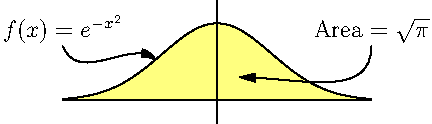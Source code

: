 import graph;
size (3 inch,0);
real f(real x) {return exp(-x^2);}
real xmin=-2, xmax=2;
real ymin=-.3, ymax=1.3;
path g=graph(f,xmin,xmax, operator ..);
path h=(xmax,f(xmax))--(xmax,0)--(xmin,0);
fill(g--h--cycle,lightyellow);
draw(g);
label("$f(x)=e^{-x^2}$", (xmin,.7),.5*N);
draw((xmin,.7){SSE}..{SE}(-.8,f(-.8)),Arrow);
label("Area $=\sqrt\pi$",(xmax,.7),.5*N);
draw((xmax,.7){S}..{W}(.3,.3),Arrow);
draw((xmin,0)--(xmax,0));
draw((0,ymin)--(0,ymax));
